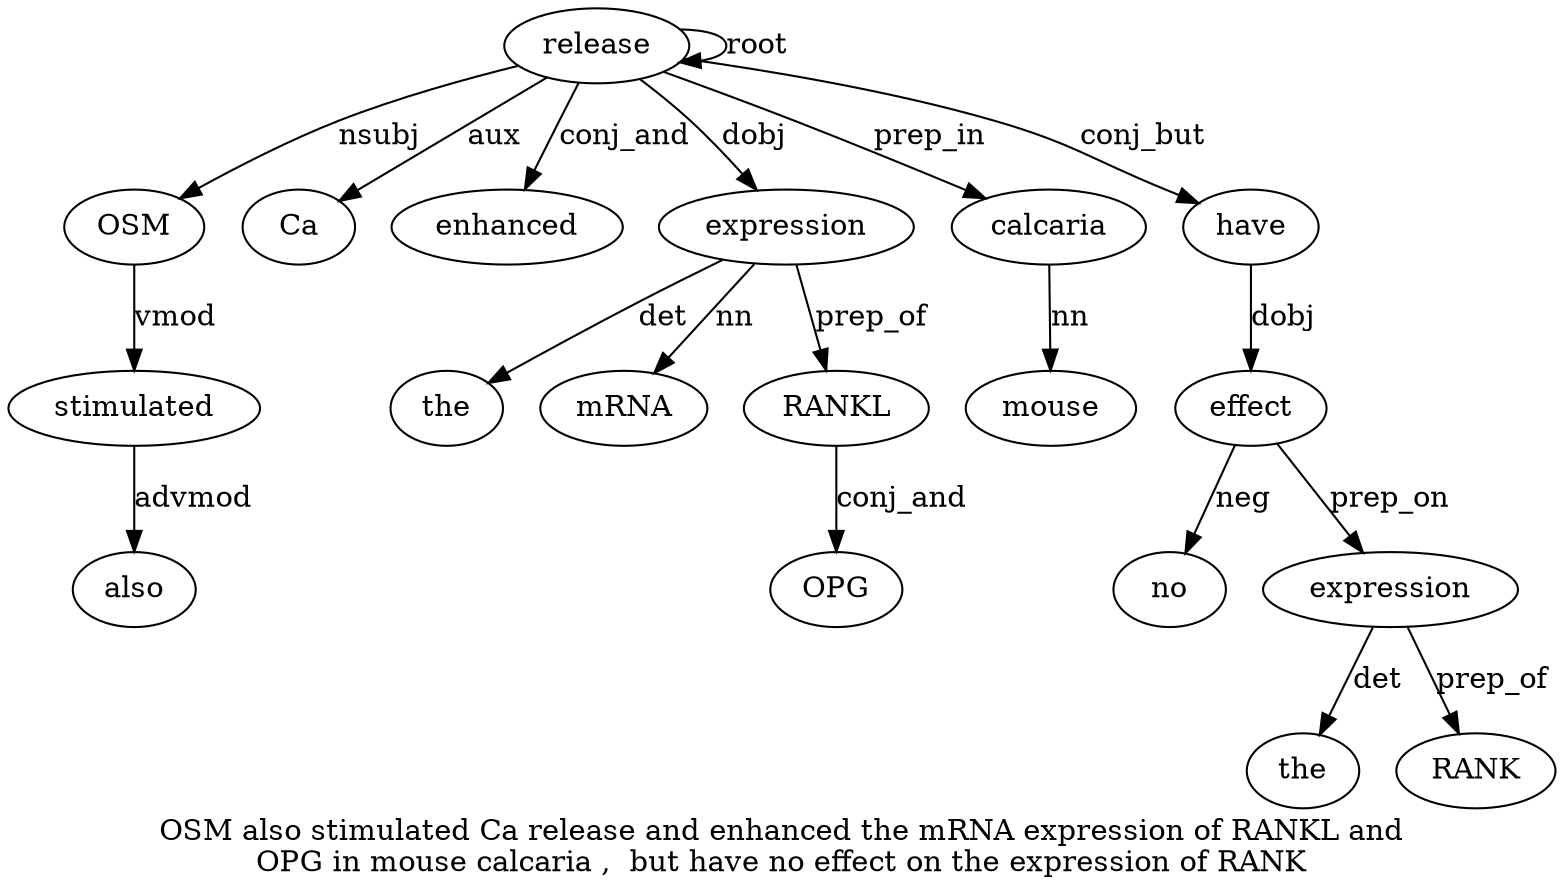 digraph "OSM also stimulated Ca release and enhanced the mRNA expression of RANKL and OPG in mouse calcaria ,  but have no effect on the expression of RANK" {
label="OSM also stimulated Ca release and enhanced the mRNA expression of RANKL and
OPG in mouse calcaria ,  but have no effect on the expression of RANK";
release5 [style=filled, fillcolor=white, label=release];
OSM1 [style=filled, fillcolor=white, label=OSM];
release5 -> OSM1  [label=nsubj];
stimulated3 [style=filled, fillcolor=white, label=stimulated];
also2 [style=filled, fillcolor=white, label=also];
stimulated3 -> also2  [label=advmod];
OSM1 -> stimulated3  [label=vmod];
Ca4 [style=filled, fillcolor=white, label=Ca];
release5 -> Ca4  [label=aux];
release5 -> release5  [label=root];
enhanced7 [style=filled, fillcolor=white, label=enhanced];
release5 -> enhanced7  [label=conj_and];
expression10 [style=filled, fillcolor=white, label=expression];
the8 [style=filled, fillcolor=white, label=the];
expression10 -> the8  [label=det];
mRNA9 [style=filled, fillcolor=white, label=mRNA];
expression10 -> mRNA9  [label=nn];
release5 -> expression10  [label=dobj];
RANKL12 [style=filled, fillcolor=white, label=RANKL];
expression10 -> RANKL12  [label=prep_of];
OPG14 [style=filled, fillcolor=white, label=OPG];
RANKL12 -> OPG14  [label=conj_and];
calcaria17 [style=filled, fillcolor=white, label=calcaria];
mouse16 [style=filled, fillcolor=white, label=mouse];
calcaria17 -> mouse16  [label=nn];
release5 -> calcaria17  [label=prep_in];
have20 [style=filled, fillcolor=white, label=have];
release5 -> have20  [label=conj_but];
effect22 [style=filled, fillcolor=white, label=effect];
no21 [style=filled, fillcolor=white, label=no];
effect22 -> no21  [label=neg];
have20 -> effect22  [label=dobj];
expression25 [style=filled, fillcolor=white, label=expression];
the24 [style=filled, fillcolor=white, label=the];
expression25 -> the24  [label=det];
effect22 -> expression25  [label=prep_on];
RANK27 [style=filled, fillcolor=white, label=RANK];
expression25 -> RANK27  [label=prep_of];
}
